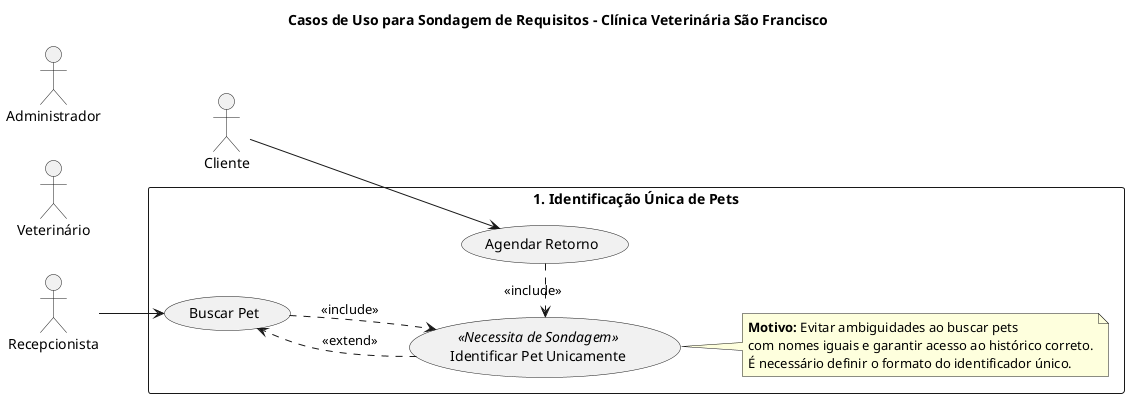 @startuml
left to right direction
skinparam packageStyle rectangle

title Casos de Uso para Sondagem de Requisitos - Clínica Veterinária São Francisco

actor Cliente as cliente
actor Recepcionista as recepcionista
actor Veterinário as veterinario
actor Administrador as administrador

package "1. Identificação Única de Pets" {
  usecase "Buscar Pet" as UC1_1
  usecase "Agendar Retorno" as UC1_2
  usecase "Identificar Pet Unicamente" as UC1_3 <<Necessita de Sondagem>>

  cliente --> UC1_2
  recepcionista --> UC1_1

  UC1_1 .> UC1_3 : <<include>>
  UC1_2 .> UC1_3 : <<include>>
  UC1_3 ..> UC1_1 : <<extend>>

  note right of UC1_3
    **Motivo:** Evitar ambiguidades ao buscar pets
    com nomes iguais e garantir acesso ao histórico correto.
    É necessário definir o formato do identificador único.
  end note
}
@enduml

